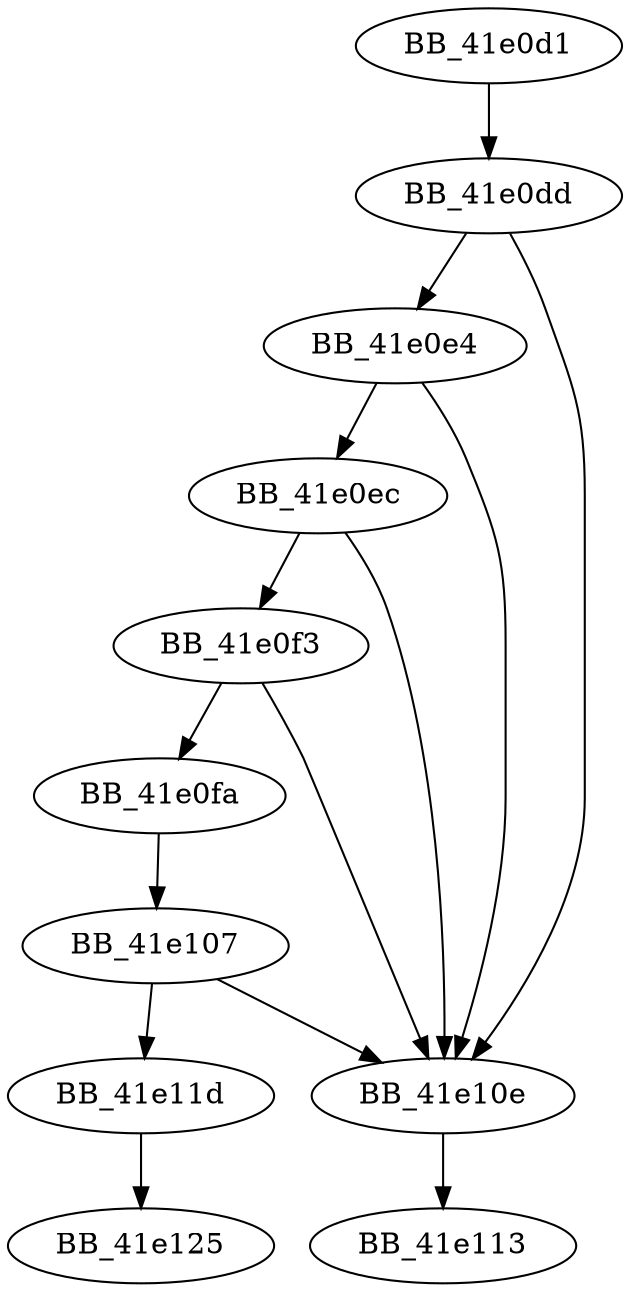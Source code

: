 DiGraph ___DestructExceptionObject{
BB_41e0d1->BB_41e0dd
BB_41e0dd->BB_41e0e4
BB_41e0dd->BB_41e10e
BB_41e0e4->BB_41e0ec
BB_41e0e4->BB_41e10e
BB_41e0ec->BB_41e0f3
BB_41e0ec->BB_41e10e
BB_41e0f3->BB_41e0fa
BB_41e0f3->BB_41e10e
BB_41e0fa->BB_41e107
BB_41e107->BB_41e10e
BB_41e107->BB_41e11d
BB_41e10e->BB_41e113
BB_41e11d->BB_41e125
}
